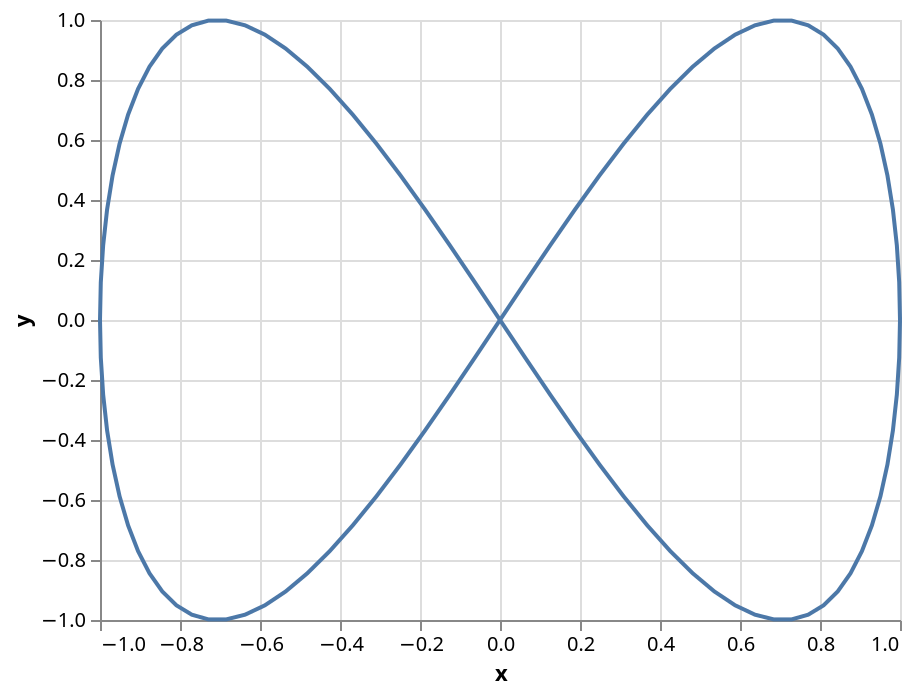 {
  "$schema": "https://vega.github.io/schema/vega/v5.json",
  "background": "white",
  "padding": 5,
  "width": 400,
  "height": 300,
  "style": "cell",
  "data": [
    {
      "name": "data-154c237c455a7f8fb343ee63b47dd948",
      "values": [
        {"t": 0},
        {"t": 1},
        {"t": 2},
        {"t": 3},
        {"t": 4},
        {"t": 5},
        {"t": 6},
        {"t": 7},
        {"t": 8},
        {"t": 9},
        {"t": 10},
        {"t": 11},
        {"t": 12},
        {"t": 13},
        {"t": 14},
        {"t": 15},
        {"t": 16},
        {"t": 17},
        {"t": 18},
        {"t": 19},
        {"t": 20},
        {"t": 21},
        {"t": 22},
        {"t": 23},
        {"t": 24},
        {"t": 25},
        {"t": 26},
        {"t": 27},
        {"t": 28},
        {"t": 29},
        {"t": 30},
        {"t": 31},
        {"t": 32},
        {"t": 33},
        {"t": 34},
        {"t": 35},
        {"t": 36},
        {"t": 37},
        {"t": 38},
        {"t": 39},
        {"t": 40},
        {"t": 41},
        {"t": 42},
        {"t": 43},
        {"t": 44},
        {"t": 45},
        {"t": 46},
        {"t": 47},
        {"t": 48},
        {"t": 49},
        {"t": 50},
        {"t": 51},
        {"t": 52},
        {"t": 53},
        {"t": 54},
        {"t": 55},
        {"t": 56},
        {"t": 57},
        {"t": 58},
        {"t": 59},
        {"t": 60},
        {"t": 61},
        {"t": 62},
        {"t": 63},
        {"t": 64},
        {"t": 65},
        {"t": 66},
        {"t": 67},
        {"t": 68},
        {"t": 69},
        {"t": 70},
        {"t": 71},
        {"t": 72},
        {"t": 73},
        {"t": 74},
        {"t": 75},
        {"t": 76},
        {"t": 77},
        {"t": 78},
        {"t": 79},
        {"t": 80},
        {"t": 81},
        {"t": 82},
        {"t": 83},
        {"t": 84},
        {"t": 85},
        {"t": 86},
        {"t": 87},
        {"t": 88},
        {"t": 89},
        {"t": 90},
        {"t": 91},
        {"t": 92},
        {"t": 93},
        {"t": 94},
        {"t": 95},
        {"t": 96},
        {"t": 97},
        {"t": 98},
        {"t": 99},
        {"t": 100}
      ]
    },
    {
      "name": "data_0",
      "source": "data-154c237c455a7f8fb343ee63b47dd948",
      "transform": [
        {"type": "formula", "expr": "cos(datum.t * PI / 50)", "as": "x"},
        {"type": "formula", "expr": "sin(datum.t * PI / 25)", "as": "y"}
      ]
    }
  ],
  "marks": [
    {
      "name": "marks",
      "type": "line",
      "style": ["line"],
      "sort": {"field": ["datum[\"t\"]"], "order": ["ascending"]},
      "from": {"data": "data_0"},
      "encode": {
        "update": {
          "stroke": {"value": "#4c78a8"},
          "description": {
            "signal": "\"x: \" + (format(datum[\"x\"], \"\")) + \"; y: \" + (format(datum[\"y\"], \"\")) + \"; t: \" + (format(datum[\"t\"], \"\"))"
          },
          "x": {"scale": "x", "field": "x"},
          "y": {"scale": "y", "field": "y"},
          "defined": {
            "signal": "isValid(datum[\"x\"]) && isFinite(+datum[\"x\"]) && isValid(datum[\"y\"]) && isFinite(+datum[\"y\"])"
          }
        }
      }
    }
  ],
  "scales": [
    {
      "name": "x",
      "type": "linear",
      "domain": {"data": "data_0", "field": "x"},
      "range": [0, {"signal": "width"}],
      "nice": true,
      "zero": false
    },
    {
      "name": "y",
      "type": "linear",
      "domain": {"data": "data_0", "field": "y"},
      "range": [{"signal": "height"}, 0],
      "nice": true,
      "zero": true
    }
  ],
  "axes": [
    {
      "scale": "x",
      "orient": "bottom",
      "gridScale": "y",
      "grid": true,
      "tickCount": {"signal": "ceil(width/40)"},
      "domain": false,
      "labels": false,
      "aria": false,
      "maxExtent": 0,
      "minExtent": 0,
      "ticks": false,
      "zindex": 0
    },
    {
      "scale": "y",
      "orient": "left",
      "gridScale": "x",
      "grid": true,
      "tickCount": {"signal": "ceil(height/40)"},
      "domain": false,
      "labels": false,
      "aria": false,
      "maxExtent": 0,
      "minExtent": 0,
      "ticks": false,
      "zindex": 0
    },
    {
      "scale": "x",
      "orient": "bottom",
      "grid": false,
      "title": "x",
      "labelFlush": true,
      "labelOverlap": true,
      "tickCount": {"signal": "ceil(width/40)"},
      "zindex": 0
    },
    {
      "scale": "y",
      "orient": "left",
      "grid": false,
      "title": "y",
      "labelOverlap": true,
      "tickCount": {"signal": "ceil(height/40)"},
      "zindex": 0
    }
  ]
}